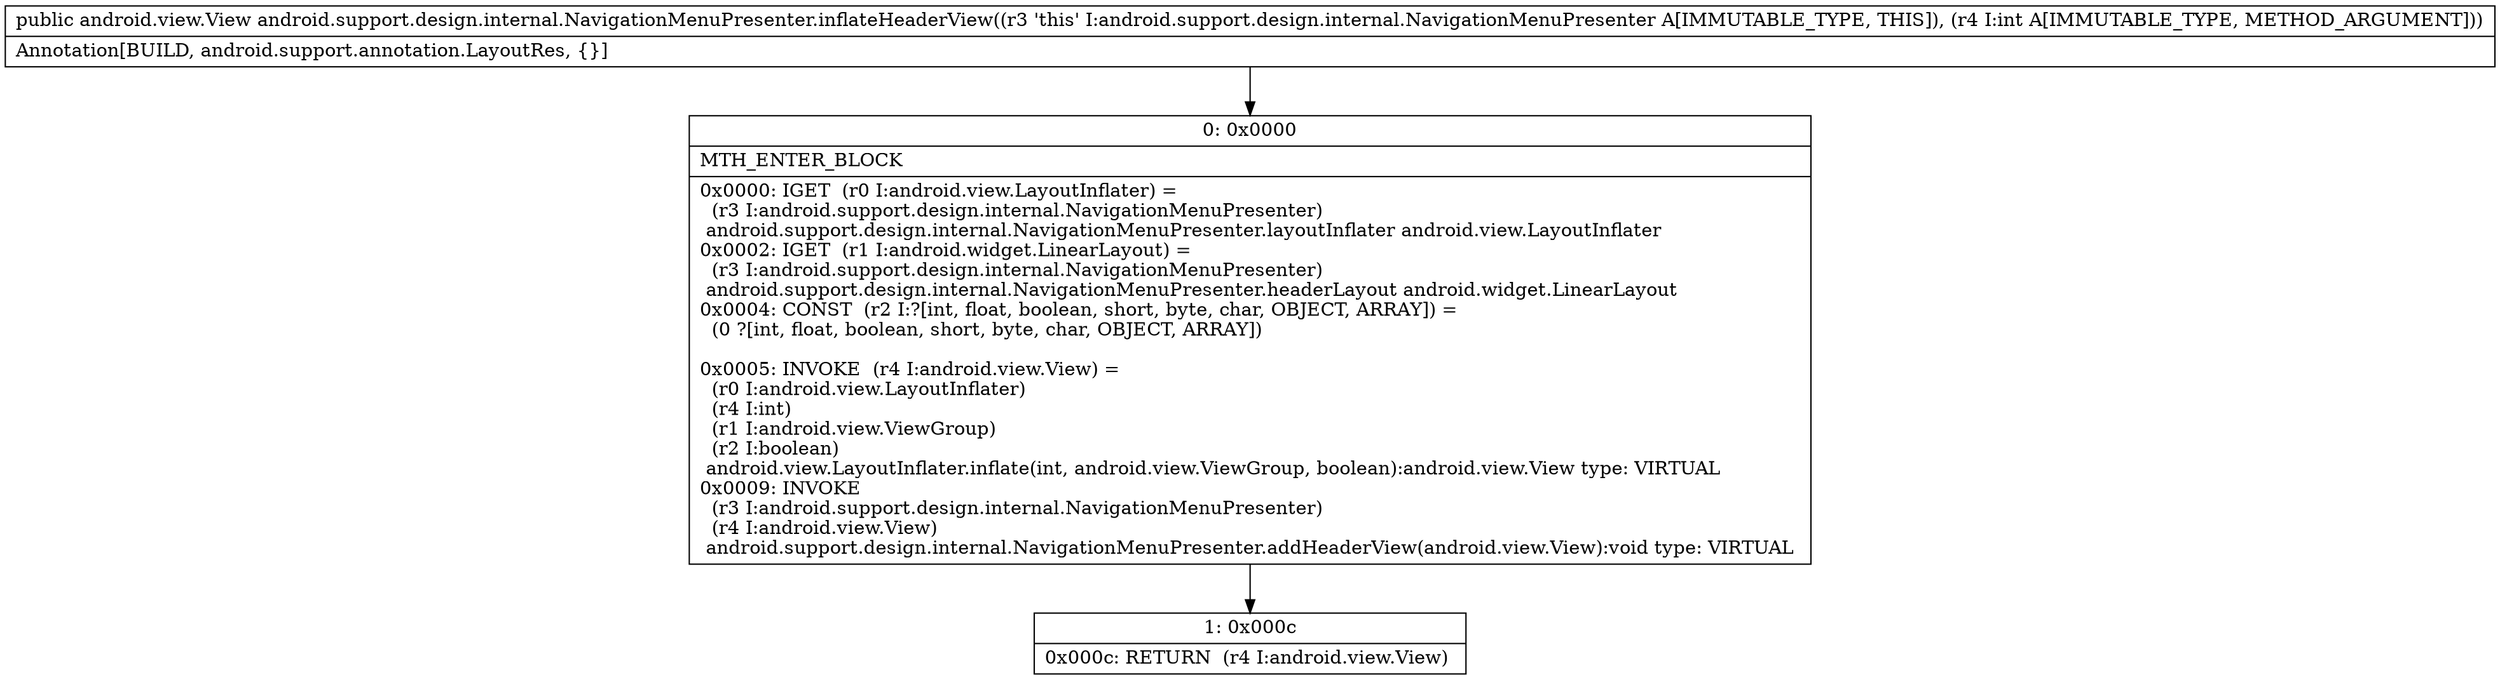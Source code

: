 digraph "CFG forandroid.support.design.internal.NavigationMenuPresenter.inflateHeaderView(I)Landroid\/view\/View;" {
Node_0 [shape=record,label="{0\:\ 0x0000|MTH_ENTER_BLOCK\l|0x0000: IGET  (r0 I:android.view.LayoutInflater) = \l  (r3 I:android.support.design.internal.NavigationMenuPresenter)\l android.support.design.internal.NavigationMenuPresenter.layoutInflater android.view.LayoutInflater \l0x0002: IGET  (r1 I:android.widget.LinearLayout) = \l  (r3 I:android.support.design.internal.NavigationMenuPresenter)\l android.support.design.internal.NavigationMenuPresenter.headerLayout android.widget.LinearLayout \l0x0004: CONST  (r2 I:?[int, float, boolean, short, byte, char, OBJECT, ARRAY]) = \l  (0 ?[int, float, boolean, short, byte, char, OBJECT, ARRAY])\l \l0x0005: INVOKE  (r4 I:android.view.View) = \l  (r0 I:android.view.LayoutInflater)\l  (r4 I:int)\l  (r1 I:android.view.ViewGroup)\l  (r2 I:boolean)\l android.view.LayoutInflater.inflate(int, android.view.ViewGroup, boolean):android.view.View type: VIRTUAL \l0x0009: INVOKE  \l  (r3 I:android.support.design.internal.NavigationMenuPresenter)\l  (r4 I:android.view.View)\l android.support.design.internal.NavigationMenuPresenter.addHeaderView(android.view.View):void type: VIRTUAL \l}"];
Node_1 [shape=record,label="{1\:\ 0x000c|0x000c: RETURN  (r4 I:android.view.View) \l}"];
MethodNode[shape=record,label="{public android.view.View android.support.design.internal.NavigationMenuPresenter.inflateHeaderView((r3 'this' I:android.support.design.internal.NavigationMenuPresenter A[IMMUTABLE_TYPE, THIS]), (r4 I:int A[IMMUTABLE_TYPE, METHOD_ARGUMENT]))  | Annotation[BUILD, android.support.annotation.LayoutRes, \{\}]\l}"];
MethodNode -> Node_0;
Node_0 -> Node_1;
}

